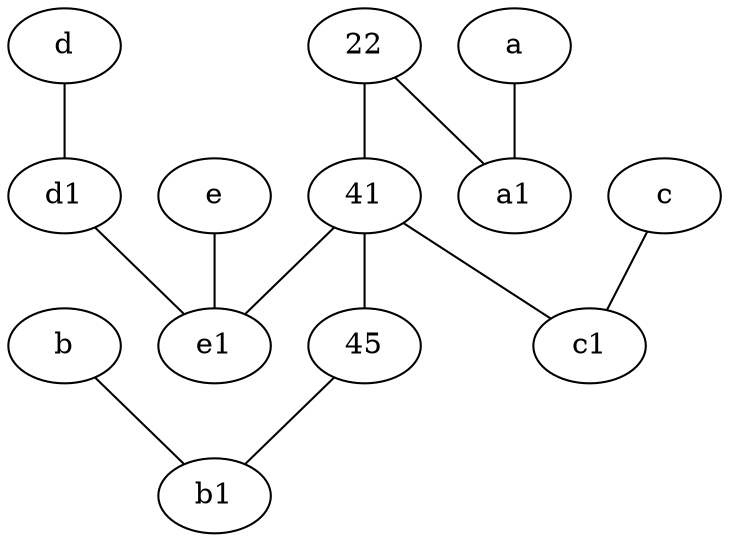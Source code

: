 graph {
	node [labelfontsize=50]
	45 [labelfontsize=50]
	a1 [labelfontsize=50 pos="8,3!"]
	e [labelfontsize=50 pos="7,9!"]
	d1 [labelfontsize=50 pos="3,5!"]
	22 [labelfontsize=50]
	41 [labelfontsize=50]
	e1 [labelfontsize=50 pos="7,7!"]
	b1 [labelfontsize=50 pos="9,4!"]
	c1 [labelfontsize=50 pos="4.5,3!"]
	e -- e1
	22 -- 41
	41 -- 45
	d1 -- e1
	41 -- e1
	d -- d1
	41 -- c1
	b -- b1
	a -- a1
	22 -- a1
	c -- c1
	45 -- b1
}
